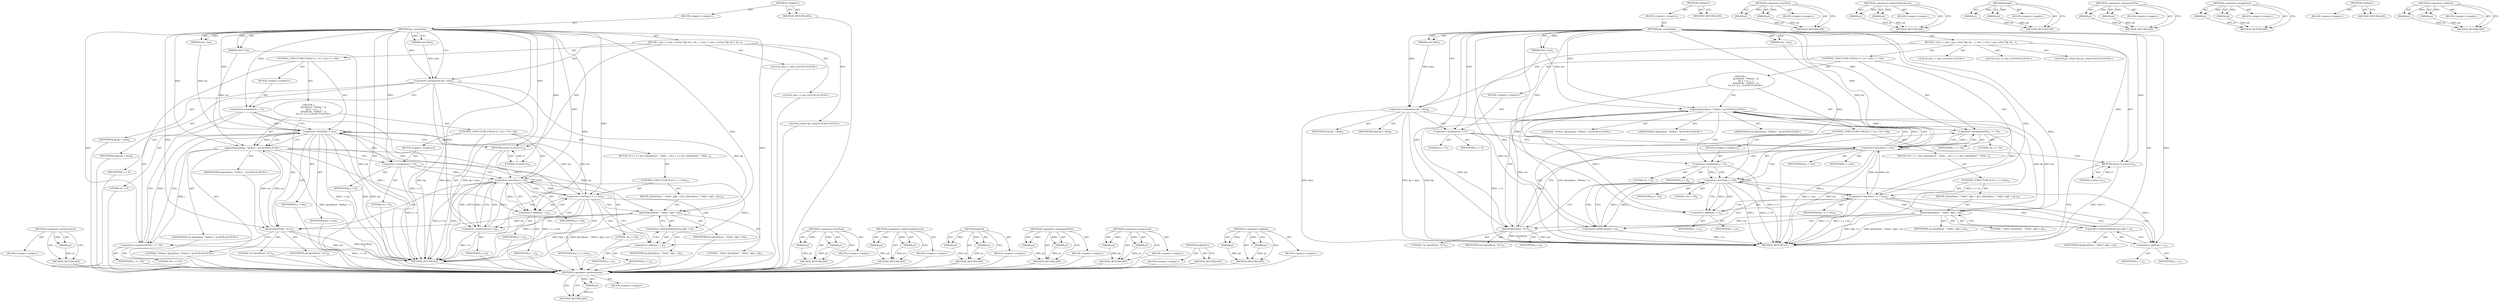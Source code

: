 digraph "&lt;operator&gt;.addition" {
vulnerable_117 [label=<(METHOD,&lt;operator&gt;.preIncrement)>];
vulnerable_118 [label=<(PARAM,p1)>];
vulnerable_119 [label=<(BLOCK,&lt;empty&gt;,&lt;empty&gt;)>];
vulnerable_120 [label=<(METHOD_RETURN,ANY)>];
vulnerable_6 [label=<(METHOD,&lt;global&gt;)<SUB>1</SUB>>];
vulnerable_7 [label=<(BLOCK,&lt;empty&gt;,&lt;empty&gt;)<SUB>1</SUB>>];
vulnerable_8 [label=<(METHOD,jas_memdump)<SUB>1</SUB>>];
vulnerable_9 [label=<(PARAM,FILE *out)<SUB>1</SUB>>];
vulnerable_10 [label=<(PARAM,void *data)<SUB>1</SUB>>];
vulnerable_11 [label=<(PARAM,size_t len)<SUB>1</SUB>>];
vulnerable_12 [label=<(BLOCK,{
 	size_t i;
 	size_t j;
	uchar *dp;
 	dp = da...,{
 	size_t i;
 	size_t j;
	uchar *dp;
 	dp = da...)<SUB>2</SUB>>];
vulnerable_13 [label="<(LOCAL,size_t i: size_t)<SUB>3</SUB>>"];
vulnerable_14 [label="<(LOCAL,size_t j: size_t)<SUB>4</SUB>>"];
vulnerable_15 [label="<(LOCAL,uchar* dp: uchar*)<SUB>5</SUB>>"];
vulnerable_16 [label=<(&lt;operator&gt;.assignment,dp = data)<SUB>6</SUB>>];
vulnerable_17 [label=<(IDENTIFIER,dp,dp = data)<SUB>6</SUB>>];
vulnerable_18 [label=<(IDENTIFIER,data,dp = data)<SUB>6</SUB>>];
vulnerable_19 [label=<(CONTROL_STRUCTURE,FOR,for (i = 0;i &lt; len;i += 16))<SUB>7</SUB>>];
vulnerable_20 [label=<(BLOCK,&lt;empty&gt;,&lt;empty&gt;)<SUB>7</SUB>>];
vulnerable_21 [label=<(&lt;operator&gt;.assignment,i = 0)<SUB>7</SUB>>];
vulnerable_22 [label=<(IDENTIFIER,i,i = 0)<SUB>7</SUB>>];
vulnerable_23 [label=<(LITERAL,0,i = 0)<SUB>7</SUB>>];
vulnerable_24 [label=<(&lt;operator&gt;.lessThan,i &lt; len)<SUB>7</SUB>>];
vulnerable_25 [label=<(IDENTIFIER,i,i &lt; len)<SUB>7</SUB>>];
vulnerable_26 [label=<(IDENTIFIER,len,i &lt; len)<SUB>7</SUB>>];
vulnerable_27 [label=<(&lt;operator&gt;.assignmentPlus,i += 16)<SUB>7</SUB>>];
vulnerable_28 [label=<(IDENTIFIER,i,i += 16)<SUB>7</SUB>>];
vulnerable_29 [label=<(LITERAL,16,i += 16)<SUB>7</SUB>>];
vulnerable_30 [label="<(BLOCK,{
 		fprintf(out, &quot;%04zx:&quot;, i);
		for (j = 0; j...,{
 		fprintf(out, &quot;%04zx:&quot;, i);
		for (j = 0; j...)<SUB>7</SUB>>"];
vulnerable_31 [label="<(fprintf,fprintf(out, &quot;%04zx:&quot;, i))<SUB>8</SUB>>"];
vulnerable_32 [label="<(IDENTIFIER,out,fprintf(out, &quot;%04zx:&quot;, i))<SUB>8</SUB>>"];
vulnerable_33 [label="<(LITERAL,&quot;%04zx:&quot;,fprintf(out, &quot;%04zx:&quot;, i))<SUB>8</SUB>>"];
vulnerable_34 [label="<(IDENTIFIER,i,fprintf(out, &quot;%04zx:&quot;, i))<SUB>8</SUB>>"];
vulnerable_35 [label=<(CONTROL_STRUCTURE,FOR,for (j = 0;j &lt; 16;++j))<SUB>9</SUB>>];
vulnerable_36 [label=<(BLOCK,&lt;empty&gt;,&lt;empty&gt;)<SUB>9</SUB>>];
vulnerable_37 [label=<(&lt;operator&gt;.assignment,j = 0)<SUB>9</SUB>>];
vulnerable_38 [label=<(IDENTIFIER,j,j = 0)<SUB>9</SUB>>];
vulnerable_39 [label=<(LITERAL,0,j = 0)<SUB>9</SUB>>];
vulnerable_40 [label=<(&lt;operator&gt;.lessThan,j &lt; 16)<SUB>9</SUB>>];
vulnerable_41 [label=<(IDENTIFIER,j,j &lt; 16)<SUB>9</SUB>>];
vulnerable_42 [label=<(LITERAL,16,j &lt; 16)<SUB>9</SUB>>];
vulnerable_43 [label=<(&lt;operator&gt;.preIncrement,++j)<SUB>9</SUB>>];
vulnerable_44 [label=<(IDENTIFIER,j,++j)<SUB>9</SUB>>];
vulnerable_45 [label=<(BLOCK,{
			if (i + j &lt; len) {
				fprintf(out, &quot; %02x...,{
			if (i + j &lt; len) {
				fprintf(out, &quot; %02x...)<SUB>9</SUB>>];
vulnerable_46 [label=<(CONTROL_STRUCTURE,IF,if (i + j &lt; len))<SUB>10</SUB>>];
vulnerable_47 [label=<(&lt;operator&gt;.lessThan,i + j &lt; len)<SUB>10</SUB>>];
vulnerable_48 [label=<(&lt;operator&gt;.addition,i + j)<SUB>10</SUB>>];
vulnerable_49 [label=<(IDENTIFIER,i,i + j)<SUB>10</SUB>>];
vulnerable_50 [label=<(IDENTIFIER,j,i + j)<SUB>10</SUB>>];
vulnerable_51 [label=<(IDENTIFIER,len,i + j &lt; len)<SUB>10</SUB>>];
vulnerable_52 [label=<(BLOCK,{
				fprintf(out, &quot; %02x&quot;, dp[i + j]);
			},{
				fprintf(out, &quot; %02x&quot;, dp[i + j]);
			})<SUB>10</SUB>>];
vulnerable_53 [label=<(fprintf,fprintf(out, &quot; %02x&quot;, dp[i + j]))<SUB>11</SUB>>];
vulnerable_54 [label=<(IDENTIFIER,out,fprintf(out, &quot; %02x&quot;, dp[i + j]))<SUB>11</SUB>>];
vulnerable_55 [label=<(LITERAL,&quot; %02x&quot;,fprintf(out, &quot; %02x&quot;, dp[i + j]))<SUB>11</SUB>>];
vulnerable_56 [label=<(&lt;operator&gt;.indirectIndexAccess,dp[i + j])<SUB>11</SUB>>];
vulnerable_57 [label=<(IDENTIFIER,dp,fprintf(out, &quot; %02x&quot;, dp[i + j]))<SUB>11</SUB>>];
vulnerable_58 [label=<(&lt;operator&gt;.addition,i + j)<SUB>11</SUB>>];
vulnerable_59 [label=<(IDENTIFIER,i,i + j)<SUB>11</SUB>>];
vulnerable_60 [label=<(IDENTIFIER,j,i + j)<SUB>11</SUB>>];
vulnerable_61 [label=<(fprintf,fprintf(out, &quot;\n&quot;))<SUB>14</SUB>>];
vulnerable_62 [label=<(IDENTIFIER,out,fprintf(out, &quot;\n&quot;))<SUB>14</SUB>>];
vulnerable_63 [label=<(LITERAL,&quot;\n&quot;,fprintf(out, &quot;\n&quot;))<SUB>14</SUB>>];
vulnerable_64 [label=<(RETURN,return 0;,return 0;)<SUB>16</SUB>>];
vulnerable_65 [label=<(LITERAL,0,return 0;)<SUB>16</SUB>>];
vulnerable_66 [label=<(METHOD_RETURN,int)<SUB>1</SUB>>];
vulnerable_68 [label=<(METHOD_RETURN,ANY)<SUB>1</SUB>>];
vulnerable_102 [label=<(METHOD,&lt;operator&gt;.lessThan)>];
vulnerable_103 [label=<(PARAM,p1)>];
vulnerable_104 [label=<(PARAM,p2)>];
vulnerable_105 [label=<(BLOCK,&lt;empty&gt;,&lt;empty&gt;)>];
vulnerable_106 [label=<(METHOD_RETURN,ANY)>];
vulnerable_126 [label=<(METHOD,&lt;operator&gt;.indirectIndexAccess)>];
vulnerable_127 [label=<(PARAM,p1)>];
vulnerable_128 [label=<(PARAM,p2)>];
vulnerable_129 [label=<(BLOCK,&lt;empty&gt;,&lt;empty&gt;)>];
vulnerable_130 [label=<(METHOD_RETURN,ANY)>];
vulnerable_112 [label=<(METHOD,fprintf)>];
vulnerable_113 [label=<(PARAM,p1)>];
vulnerable_114 [label=<(PARAM,p2)>];
vulnerable_115 [label=<(BLOCK,&lt;empty&gt;,&lt;empty&gt;)>];
vulnerable_116 [label=<(METHOD_RETURN,ANY)>];
vulnerable_107 [label=<(METHOD,&lt;operator&gt;.assignmentPlus)>];
vulnerable_108 [label=<(PARAM,p1)>];
vulnerable_109 [label=<(PARAM,p2)>];
vulnerable_110 [label=<(BLOCK,&lt;empty&gt;,&lt;empty&gt;)>];
vulnerable_111 [label=<(METHOD_RETURN,ANY)>];
vulnerable_97 [label=<(METHOD,&lt;operator&gt;.assignment)>];
vulnerable_98 [label=<(PARAM,p1)>];
vulnerable_99 [label=<(PARAM,p2)>];
vulnerable_100 [label=<(BLOCK,&lt;empty&gt;,&lt;empty&gt;)>];
vulnerable_101 [label=<(METHOD_RETURN,ANY)>];
vulnerable_91 [label=<(METHOD,&lt;global&gt;)<SUB>1</SUB>>];
vulnerable_92 [label=<(BLOCK,&lt;empty&gt;,&lt;empty&gt;)>];
vulnerable_93 [label=<(METHOD_RETURN,ANY)>];
vulnerable_121 [label=<(METHOD,&lt;operator&gt;.addition)>];
vulnerable_122 [label=<(PARAM,p1)>];
vulnerable_123 [label=<(PARAM,p2)>];
vulnerable_124 [label=<(BLOCK,&lt;empty&gt;,&lt;empty&gt;)>];
vulnerable_125 [label=<(METHOD_RETURN,ANY)>];
fixed_117 [label=<(METHOD,&lt;operator&gt;.preIncrement)>];
fixed_118 [label=<(PARAM,p1)>];
fixed_119 [label=<(BLOCK,&lt;empty&gt;,&lt;empty&gt;)>];
fixed_120 [label=<(METHOD_RETURN,ANY)>];
fixed_6 [label=<(METHOD,&lt;global&gt;)<SUB>1</SUB>>];
fixed_7 [label=<(BLOCK,&lt;empty&gt;,&lt;empty&gt;)<SUB>1</SUB>>];
fixed_8 [label=<(METHOD,jas_memdump)<SUB>1</SUB>>];
fixed_9 [label=<(PARAM,FILE *out)<SUB>1</SUB>>];
fixed_10 [label=<(PARAM,void *data)<SUB>1</SUB>>];
fixed_11 [label=<(PARAM,size_t len)<SUB>1</SUB>>];
fixed_12 [label=<(BLOCK,{
 	size_t i;
 	size_t j;
	jas_uchar *dp;
 	dp ...,{
 	size_t i;
 	size_t j;
	jas_uchar *dp;
 	dp ...)<SUB>2</SUB>>];
fixed_13 [label="<(LOCAL,size_t i: size_t)<SUB>3</SUB>>"];
fixed_14 [label="<(LOCAL,size_t j: size_t)<SUB>4</SUB>>"];
fixed_15 [label="<(LOCAL,jas_uchar* dp: jas_uchar*)<SUB>5</SUB>>"];
fixed_16 [label=<(&lt;operator&gt;.assignment,dp = data)<SUB>6</SUB>>];
fixed_17 [label=<(IDENTIFIER,dp,dp = data)<SUB>6</SUB>>];
fixed_18 [label=<(IDENTIFIER,data,dp = data)<SUB>6</SUB>>];
fixed_19 [label=<(CONTROL_STRUCTURE,FOR,for (i = 0;i &lt; len;i += 16))<SUB>7</SUB>>];
fixed_20 [label=<(BLOCK,&lt;empty&gt;,&lt;empty&gt;)<SUB>7</SUB>>];
fixed_21 [label=<(&lt;operator&gt;.assignment,i = 0)<SUB>7</SUB>>];
fixed_22 [label=<(IDENTIFIER,i,i = 0)<SUB>7</SUB>>];
fixed_23 [label=<(LITERAL,0,i = 0)<SUB>7</SUB>>];
fixed_24 [label=<(&lt;operator&gt;.lessThan,i &lt; len)<SUB>7</SUB>>];
fixed_25 [label=<(IDENTIFIER,i,i &lt; len)<SUB>7</SUB>>];
fixed_26 [label=<(IDENTIFIER,len,i &lt; len)<SUB>7</SUB>>];
fixed_27 [label=<(&lt;operator&gt;.assignmentPlus,i += 16)<SUB>7</SUB>>];
fixed_28 [label=<(IDENTIFIER,i,i += 16)<SUB>7</SUB>>];
fixed_29 [label=<(LITERAL,16,i += 16)<SUB>7</SUB>>];
fixed_30 [label="<(BLOCK,{
 		fprintf(out, &quot;%04zx:&quot;, i);
		for (j = 0; j...,{
 		fprintf(out, &quot;%04zx:&quot;, i);
		for (j = 0; j...)<SUB>7</SUB>>"];
fixed_31 [label="<(fprintf,fprintf(out, &quot;%04zx:&quot;, i))<SUB>8</SUB>>"];
fixed_32 [label="<(IDENTIFIER,out,fprintf(out, &quot;%04zx:&quot;, i))<SUB>8</SUB>>"];
fixed_33 [label="<(LITERAL,&quot;%04zx:&quot;,fprintf(out, &quot;%04zx:&quot;, i))<SUB>8</SUB>>"];
fixed_34 [label="<(IDENTIFIER,i,fprintf(out, &quot;%04zx:&quot;, i))<SUB>8</SUB>>"];
fixed_35 [label=<(CONTROL_STRUCTURE,FOR,for (j = 0;j &lt; 16;++j))<SUB>9</SUB>>];
fixed_36 [label=<(BLOCK,&lt;empty&gt;,&lt;empty&gt;)<SUB>9</SUB>>];
fixed_37 [label=<(&lt;operator&gt;.assignment,j = 0)<SUB>9</SUB>>];
fixed_38 [label=<(IDENTIFIER,j,j = 0)<SUB>9</SUB>>];
fixed_39 [label=<(LITERAL,0,j = 0)<SUB>9</SUB>>];
fixed_40 [label=<(&lt;operator&gt;.lessThan,j &lt; 16)<SUB>9</SUB>>];
fixed_41 [label=<(IDENTIFIER,j,j &lt; 16)<SUB>9</SUB>>];
fixed_42 [label=<(LITERAL,16,j &lt; 16)<SUB>9</SUB>>];
fixed_43 [label=<(&lt;operator&gt;.preIncrement,++j)<SUB>9</SUB>>];
fixed_44 [label=<(IDENTIFIER,j,++j)<SUB>9</SUB>>];
fixed_45 [label=<(BLOCK,{
			if (i + j &lt; len) {
				fprintf(out, &quot; %02x...,{
			if (i + j &lt; len) {
				fprintf(out, &quot; %02x...)<SUB>9</SUB>>];
fixed_46 [label=<(CONTROL_STRUCTURE,IF,if (i + j &lt; len))<SUB>10</SUB>>];
fixed_47 [label=<(&lt;operator&gt;.lessThan,i + j &lt; len)<SUB>10</SUB>>];
fixed_48 [label=<(&lt;operator&gt;.addition,i + j)<SUB>10</SUB>>];
fixed_49 [label=<(IDENTIFIER,i,i + j)<SUB>10</SUB>>];
fixed_50 [label=<(IDENTIFIER,j,i + j)<SUB>10</SUB>>];
fixed_51 [label=<(IDENTIFIER,len,i + j &lt; len)<SUB>10</SUB>>];
fixed_52 [label=<(BLOCK,{
				fprintf(out, &quot; %02x&quot;, dp[i + j]);
			},{
				fprintf(out, &quot; %02x&quot;, dp[i + j]);
			})<SUB>10</SUB>>];
fixed_53 [label=<(fprintf,fprintf(out, &quot; %02x&quot;, dp[i + j]))<SUB>11</SUB>>];
fixed_54 [label=<(IDENTIFIER,out,fprintf(out, &quot; %02x&quot;, dp[i + j]))<SUB>11</SUB>>];
fixed_55 [label=<(LITERAL,&quot; %02x&quot;,fprintf(out, &quot; %02x&quot;, dp[i + j]))<SUB>11</SUB>>];
fixed_56 [label=<(&lt;operator&gt;.indirectIndexAccess,dp[i + j])<SUB>11</SUB>>];
fixed_57 [label=<(IDENTIFIER,dp,fprintf(out, &quot; %02x&quot;, dp[i + j]))<SUB>11</SUB>>];
fixed_58 [label=<(&lt;operator&gt;.addition,i + j)<SUB>11</SUB>>];
fixed_59 [label=<(IDENTIFIER,i,i + j)<SUB>11</SUB>>];
fixed_60 [label=<(IDENTIFIER,j,i + j)<SUB>11</SUB>>];
fixed_61 [label=<(fprintf,fprintf(out, &quot;\n&quot;))<SUB>14</SUB>>];
fixed_62 [label=<(IDENTIFIER,out,fprintf(out, &quot;\n&quot;))<SUB>14</SUB>>];
fixed_63 [label=<(LITERAL,&quot;\n&quot;,fprintf(out, &quot;\n&quot;))<SUB>14</SUB>>];
fixed_64 [label=<(RETURN,return 0;,return 0;)<SUB>16</SUB>>];
fixed_65 [label=<(LITERAL,0,return 0;)<SUB>16</SUB>>];
fixed_66 [label=<(METHOD_RETURN,int)<SUB>1</SUB>>];
fixed_68 [label=<(METHOD_RETURN,ANY)<SUB>1</SUB>>];
fixed_102 [label=<(METHOD,&lt;operator&gt;.lessThan)>];
fixed_103 [label=<(PARAM,p1)>];
fixed_104 [label=<(PARAM,p2)>];
fixed_105 [label=<(BLOCK,&lt;empty&gt;,&lt;empty&gt;)>];
fixed_106 [label=<(METHOD_RETURN,ANY)>];
fixed_126 [label=<(METHOD,&lt;operator&gt;.indirectIndexAccess)>];
fixed_127 [label=<(PARAM,p1)>];
fixed_128 [label=<(PARAM,p2)>];
fixed_129 [label=<(BLOCK,&lt;empty&gt;,&lt;empty&gt;)>];
fixed_130 [label=<(METHOD_RETURN,ANY)>];
fixed_112 [label=<(METHOD,fprintf)>];
fixed_113 [label=<(PARAM,p1)>];
fixed_114 [label=<(PARAM,p2)>];
fixed_115 [label=<(BLOCK,&lt;empty&gt;,&lt;empty&gt;)>];
fixed_116 [label=<(METHOD_RETURN,ANY)>];
fixed_107 [label=<(METHOD,&lt;operator&gt;.assignmentPlus)>];
fixed_108 [label=<(PARAM,p1)>];
fixed_109 [label=<(PARAM,p2)>];
fixed_110 [label=<(BLOCK,&lt;empty&gt;,&lt;empty&gt;)>];
fixed_111 [label=<(METHOD_RETURN,ANY)>];
fixed_97 [label=<(METHOD,&lt;operator&gt;.assignment)>];
fixed_98 [label=<(PARAM,p1)>];
fixed_99 [label=<(PARAM,p2)>];
fixed_100 [label=<(BLOCK,&lt;empty&gt;,&lt;empty&gt;)>];
fixed_101 [label=<(METHOD_RETURN,ANY)>];
fixed_91 [label=<(METHOD,&lt;global&gt;)<SUB>1</SUB>>];
fixed_92 [label=<(BLOCK,&lt;empty&gt;,&lt;empty&gt;)>];
fixed_93 [label=<(METHOD_RETURN,ANY)>];
fixed_121 [label=<(METHOD,&lt;operator&gt;.addition)>];
fixed_122 [label=<(PARAM,p1)>];
fixed_123 [label=<(PARAM,p2)>];
fixed_124 [label=<(BLOCK,&lt;empty&gt;,&lt;empty&gt;)>];
fixed_125 [label=<(METHOD_RETURN,ANY)>];
vulnerable_117 -> vulnerable_118  [key=0, label="AST: "];
vulnerable_117 -> vulnerable_118  [key=1, label="DDG: "];
vulnerable_117 -> vulnerable_119  [key=0, label="AST: "];
vulnerable_117 -> vulnerable_120  [key=0, label="AST: "];
vulnerable_117 -> vulnerable_120  [key=1, label="CFG: "];
vulnerable_118 -> vulnerable_120  [key=0, label="DDG: p1"];
vulnerable_119 -> fixed_117  [key=0];
vulnerable_120 -> fixed_117  [key=0];
vulnerable_6 -> vulnerable_7  [key=0, label="AST: "];
vulnerable_6 -> vulnerable_68  [key=0, label="AST: "];
vulnerable_6 -> vulnerable_68  [key=1, label="CFG: "];
vulnerable_7 -> vulnerable_8  [key=0, label="AST: "];
vulnerable_8 -> vulnerable_9  [key=0, label="AST: "];
vulnerable_8 -> vulnerable_9  [key=1, label="DDG: "];
vulnerable_8 -> vulnerable_10  [key=0, label="AST: "];
vulnerable_8 -> vulnerable_10  [key=1, label="DDG: "];
vulnerable_8 -> vulnerable_11  [key=0, label="AST: "];
vulnerable_8 -> vulnerable_11  [key=1, label="DDG: "];
vulnerable_8 -> vulnerable_12  [key=0, label="AST: "];
vulnerable_8 -> vulnerable_66  [key=0, label="AST: "];
vulnerable_8 -> vulnerable_16  [key=0, label="CFG: "];
vulnerable_8 -> vulnerable_16  [key=1, label="DDG: "];
vulnerable_8 -> vulnerable_64  [key=0, label="DDG: "];
vulnerable_8 -> vulnerable_27  [key=0, label="DDG: "];
vulnerable_8 -> vulnerable_65  [key=0, label="DDG: "];
vulnerable_8 -> vulnerable_21  [key=0, label="DDG: "];
vulnerable_8 -> vulnerable_24  [key=0, label="DDG: "];
vulnerable_8 -> vulnerable_31  [key=0, label="DDG: "];
vulnerable_8 -> vulnerable_61  [key=0, label="DDG: "];
vulnerable_8 -> vulnerable_37  [key=0, label="DDG: "];
vulnerable_8 -> vulnerable_40  [key=0, label="DDG: "];
vulnerable_8 -> vulnerable_43  [key=0, label="DDG: "];
vulnerable_8 -> vulnerable_47  [key=0, label="DDG: "];
vulnerable_8 -> vulnerable_48  [key=0, label="DDG: "];
vulnerable_8 -> vulnerable_53  [key=0, label="DDG: "];
vulnerable_8 -> vulnerable_58  [key=0, label="DDG: "];
vulnerable_9 -> vulnerable_66  [key=0, label="DDG: out"];
vulnerable_9 -> vulnerable_31  [key=0, label="DDG: out"];
vulnerable_10 -> vulnerable_16  [key=0, label="DDG: data"];
vulnerable_11 -> vulnerable_24  [key=0, label="DDG: len"];
vulnerable_12 -> vulnerable_13  [key=0, label="AST: "];
vulnerable_12 -> vulnerable_14  [key=0, label="AST: "];
vulnerable_12 -> vulnerable_15  [key=0, label="AST: "];
vulnerable_12 -> vulnerable_16  [key=0, label="AST: "];
vulnerable_12 -> vulnerable_19  [key=0, label="AST: "];
vulnerable_12 -> vulnerable_64  [key=0, label="AST: "];
vulnerable_13 -> fixed_117  [key=0];
vulnerable_14 -> fixed_117  [key=0];
vulnerable_15 -> fixed_117  [key=0];
vulnerable_16 -> vulnerable_17  [key=0, label="AST: "];
vulnerable_16 -> vulnerable_18  [key=0, label="AST: "];
vulnerable_16 -> vulnerable_21  [key=0, label="CFG: "];
vulnerable_16 -> vulnerable_66  [key=0, label="DDG: dp"];
vulnerable_16 -> vulnerable_66  [key=1, label="DDG: data"];
vulnerable_16 -> vulnerable_66  [key=2, label="DDG: dp = data"];
vulnerable_16 -> vulnerable_53  [key=0, label="DDG: dp"];
vulnerable_17 -> fixed_117  [key=0];
vulnerable_18 -> fixed_117  [key=0];
vulnerable_19 -> vulnerable_20  [key=0, label="AST: "];
vulnerable_19 -> vulnerable_24  [key=0, label="AST: "];
vulnerable_19 -> vulnerable_27  [key=0, label="AST: "];
vulnerable_19 -> vulnerable_30  [key=0, label="AST: "];
vulnerable_20 -> vulnerable_21  [key=0, label="AST: "];
vulnerable_21 -> vulnerable_22  [key=0, label="AST: "];
vulnerable_21 -> vulnerable_23  [key=0, label="AST: "];
vulnerable_21 -> vulnerable_24  [key=0, label="CFG: "];
vulnerable_21 -> vulnerable_24  [key=1, label="DDG: i"];
vulnerable_21 -> vulnerable_66  [key=0, label="DDG: i = 0"];
vulnerable_22 -> fixed_117  [key=0];
vulnerable_23 -> fixed_117  [key=0];
vulnerable_24 -> vulnerable_25  [key=0, label="AST: "];
vulnerable_24 -> vulnerable_26  [key=0, label="AST: "];
vulnerable_24 -> vulnerable_31  [key=0, label="CFG: "];
vulnerable_24 -> vulnerable_31  [key=1, label="DDG: i"];
vulnerable_24 -> vulnerable_31  [key=2, label="CDG: "];
vulnerable_24 -> vulnerable_64  [key=0, label="CFG: "];
vulnerable_24 -> vulnerable_66  [key=0, label="DDG: i"];
vulnerable_24 -> vulnerable_66  [key=1, label="DDG: len"];
vulnerable_24 -> vulnerable_66  [key=2, label="DDG: i &lt; len"];
vulnerable_24 -> vulnerable_47  [key=0, label="DDG: len"];
vulnerable_24 -> vulnerable_24  [key=0, label="CDG: "];
vulnerable_24 -> vulnerable_61  [key=0, label="CDG: "];
vulnerable_24 -> vulnerable_37  [key=0, label="CDG: "];
vulnerable_24 -> vulnerable_27  [key=0, label="CDG: "];
vulnerable_24 -> vulnerable_40  [key=0, label="CDG: "];
vulnerable_25 -> fixed_117  [key=0];
vulnerable_26 -> fixed_117  [key=0];
vulnerable_27 -> vulnerable_28  [key=0, label="AST: "];
vulnerable_27 -> vulnerable_29  [key=0, label="AST: "];
vulnerable_27 -> vulnerable_24  [key=0, label="CFG: "];
vulnerable_27 -> vulnerable_24  [key=1, label="DDG: i"];
vulnerable_27 -> vulnerable_66  [key=0, label="DDG: i += 16"];
vulnerable_28 -> fixed_117  [key=0];
vulnerable_29 -> fixed_117  [key=0];
vulnerable_30 -> vulnerable_31  [key=0, label="AST: "];
vulnerable_30 -> vulnerable_35  [key=0, label="AST: "];
vulnerable_30 -> vulnerable_61  [key=0, label="AST: "];
vulnerable_31 -> vulnerable_32  [key=0, label="AST: "];
vulnerable_31 -> vulnerable_33  [key=0, label="AST: "];
vulnerable_31 -> vulnerable_34  [key=0, label="AST: "];
vulnerable_31 -> vulnerable_37  [key=0, label="CFG: "];
vulnerable_31 -> vulnerable_66  [key=0, label="DDG: fprintf(out, &quot;%04zx:&quot;, i)"];
vulnerable_31 -> vulnerable_27  [key=0, label="DDG: i"];
vulnerable_31 -> vulnerable_61  [key=0, label="DDG: out"];
vulnerable_31 -> vulnerable_47  [key=0, label="DDG: i"];
vulnerable_31 -> vulnerable_48  [key=0, label="DDG: i"];
vulnerable_31 -> vulnerable_53  [key=0, label="DDG: out"];
vulnerable_32 -> fixed_117  [key=0];
vulnerable_33 -> fixed_117  [key=0];
vulnerable_34 -> fixed_117  [key=0];
vulnerable_35 -> vulnerable_36  [key=0, label="AST: "];
vulnerable_35 -> vulnerable_40  [key=0, label="AST: "];
vulnerable_35 -> vulnerable_43  [key=0, label="AST: "];
vulnerable_35 -> vulnerable_45  [key=0, label="AST: "];
vulnerable_36 -> vulnerable_37  [key=0, label="AST: "];
vulnerable_37 -> vulnerable_38  [key=0, label="AST: "];
vulnerable_37 -> vulnerable_39  [key=0, label="AST: "];
vulnerable_37 -> vulnerable_40  [key=0, label="CFG: "];
vulnerable_37 -> vulnerable_40  [key=1, label="DDG: j"];
vulnerable_37 -> vulnerable_66  [key=0, label="DDG: j = 0"];
vulnerable_38 -> fixed_117  [key=0];
vulnerable_39 -> fixed_117  [key=0];
vulnerable_40 -> vulnerable_41  [key=0, label="AST: "];
vulnerable_40 -> vulnerable_42  [key=0, label="AST: "];
vulnerable_40 -> vulnerable_48  [key=0, label="CFG: "];
vulnerable_40 -> vulnerable_48  [key=1, label="DDG: j"];
vulnerable_40 -> vulnerable_48  [key=2, label="CDG: "];
vulnerable_40 -> vulnerable_61  [key=0, label="CFG: "];
vulnerable_40 -> vulnerable_66  [key=0, label="DDG: j"];
vulnerable_40 -> vulnerable_66  [key=1, label="DDG: j &lt; 16"];
vulnerable_40 -> vulnerable_43  [key=0, label="DDG: j"];
vulnerable_40 -> vulnerable_43  [key=1, label="CDG: "];
vulnerable_40 -> vulnerable_47  [key=0, label="DDG: j"];
vulnerable_40 -> vulnerable_47  [key=1, label="CDG: "];
vulnerable_40 -> vulnerable_58  [key=0, label="DDG: j"];
vulnerable_40 -> vulnerable_40  [key=0, label="CDG: "];
vulnerable_41 -> fixed_117  [key=0];
vulnerable_42 -> fixed_117  [key=0];
vulnerable_43 -> vulnerable_44  [key=0, label="AST: "];
vulnerable_43 -> vulnerable_40  [key=0, label="CFG: "];
vulnerable_43 -> vulnerable_40  [key=1, label="DDG: j"];
vulnerable_43 -> vulnerable_66  [key=0, label="DDG: ++j"];
vulnerable_44 -> fixed_117  [key=0];
vulnerable_45 -> vulnerable_46  [key=0, label="AST: "];
vulnerable_46 -> vulnerable_47  [key=0, label="AST: "];
vulnerable_46 -> vulnerable_52  [key=0, label="AST: "];
vulnerable_47 -> vulnerable_48  [key=0, label="AST: "];
vulnerable_47 -> vulnerable_51  [key=0, label="AST: "];
vulnerable_47 -> vulnerable_58  [key=0, label="CFG: "];
vulnerable_47 -> vulnerable_58  [key=1, label="CDG: "];
vulnerable_47 -> vulnerable_43  [key=0, label="CFG: "];
vulnerable_47 -> vulnerable_66  [key=0, label="DDG: i + j"];
vulnerable_47 -> vulnerable_66  [key=1, label="DDG: i + j &lt; len"];
vulnerable_47 -> vulnerable_24  [key=0, label="DDG: len"];
vulnerable_47 -> vulnerable_53  [key=0, label="CDG: "];
vulnerable_47 -> vulnerable_56  [key=0, label="CDG: "];
vulnerable_48 -> vulnerable_49  [key=0, label="AST: "];
vulnerable_48 -> vulnerable_50  [key=0, label="AST: "];
vulnerable_48 -> vulnerable_47  [key=0, label="CFG: "];
vulnerable_49 -> fixed_117  [key=0];
vulnerable_50 -> fixed_117  [key=0];
vulnerable_51 -> fixed_117  [key=0];
vulnerable_52 -> vulnerable_53  [key=0, label="AST: "];
vulnerable_53 -> vulnerable_54  [key=0, label="AST: "];
vulnerable_53 -> vulnerable_55  [key=0, label="AST: "];
vulnerable_53 -> vulnerable_56  [key=0, label="AST: "];
vulnerable_53 -> vulnerable_43  [key=0, label="CFG: "];
vulnerable_53 -> vulnerable_66  [key=0, label="DDG: dp[i + j]"];
vulnerable_53 -> vulnerable_66  [key=1, label="DDG: fprintf(out, &quot; %02x&quot;, dp[i + j])"];
vulnerable_53 -> vulnerable_61  [key=0, label="DDG: out"];
vulnerable_54 -> fixed_117  [key=0];
vulnerable_55 -> fixed_117  [key=0];
vulnerable_56 -> vulnerable_57  [key=0, label="AST: "];
vulnerable_56 -> vulnerable_58  [key=0, label="AST: "];
vulnerable_56 -> vulnerable_53  [key=0, label="CFG: "];
vulnerable_57 -> fixed_117  [key=0];
vulnerable_58 -> vulnerable_59  [key=0, label="AST: "];
vulnerable_58 -> vulnerable_60  [key=0, label="AST: "];
vulnerable_58 -> vulnerable_56  [key=0, label="CFG: "];
vulnerable_59 -> fixed_117  [key=0];
vulnerable_60 -> fixed_117  [key=0];
vulnerable_61 -> vulnerable_62  [key=0, label="AST: "];
vulnerable_61 -> vulnerable_63  [key=0, label="AST: "];
vulnerable_61 -> vulnerable_27  [key=0, label="CFG: "];
vulnerable_61 -> vulnerable_66  [key=0, label="DDG: out"];
vulnerable_61 -> vulnerable_66  [key=1, label="DDG: fprintf(out, &quot;\n&quot;)"];
vulnerable_61 -> vulnerable_31  [key=0, label="DDG: out"];
vulnerable_62 -> fixed_117  [key=0];
vulnerable_63 -> fixed_117  [key=0];
vulnerable_64 -> vulnerable_65  [key=0, label="AST: "];
vulnerable_64 -> vulnerable_66  [key=0, label="CFG: "];
vulnerable_64 -> vulnerable_66  [key=1, label="DDG: &lt;RET&gt;"];
vulnerable_65 -> vulnerable_64  [key=0, label="DDG: 0"];
vulnerable_66 -> fixed_117  [key=0];
vulnerable_68 -> fixed_117  [key=0];
vulnerable_102 -> vulnerable_103  [key=0, label="AST: "];
vulnerable_102 -> vulnerable_103  [key=1, label="DDG: "];
vulnerable_102 -> vulnerable_105  [key=0, label="AST: "];
vulnerable_102 -> vulnerable_104  [key=0, label="AST: "];
vulnerable_102 -> vulnerable_104  [key=1, label="DDG: "];
vulnerable_102 -> vulnerable_106  [key=0, label="AST: "];
vulnerable_102 -> vulnerable_106  [key=1, label="CFG: "];
vulnerable_103 -> vulnerable_106  [key=0, label="DDG: p1"];
vulnerable_104 -> vulnerable_106  [key=0, label="DDG: p2"];
vulnerable_105 -> fixed_117  [key=0];
vulnerable_106 -> fixed_117  [key=0];
vulnerable_126 -> vulnerable_127  [key=0, label="AST: "];
vulnerable_126 -> vulnerable_127  [key=1, label="DDG: "];
vulnerable_126 -> vulnerable_129  [key=0, label="AST: "];
vulnerable_126 -> vulnerable_128  [key=0, label="AST: "];
vulnerable_126 -> vulnerable_128  [key=1, label="DDG: "];
vulnerable_126 -> vulnerable_130  [key=0, label="AST: "];
vulnerable_126 -> vulnerable_130  [key=1, label="CFG: "];
vulnerable_127 -> vulnerable_130  [key=0, label="DDG: p1"];
vulnerable_128 -> vulnerable_130  [key=0, label="DDG: p2"];
vulnerable_129 -> fixed_117  [key=0];
vulnerable_130 -> fixed_117  [key=0];
vulnerable_112 -> vulnerable_113  [key=0, label="AST: "];
vulnerable_112 -> vulnerable_113  [key=1, label="DDG: "];
vulnerable_112 -> vulnerable_115  [key=0, label="AST: "];
vulnerable_112 -> vulnerable_114  [key=0, label="AST: "];
vulnerable_112 -> vulnerable_114  [key=1, label="DDG: "];
vulnerable_112 -> vulnerable_116  [key=0, label="AST: "];
vulnerable_112 -> vulnerable_116  [key=1, label="CFG: "];
vulnerable_113 -> vulnerable_116  [key=0, label="DDG: p1"];
vulnerable_114 -> vulnerable_116  [key=0, label="DDG: p2"];
vulnerable_115 -> fixed_117  [key=0];
vulnerable_116 -> fixed_117  [key=0];
vulnerable_107 -> vulnerable_108  [key=0, label="AST: "];
vulnerable_107 -> vulnerable_108  [key=1, label="DDG: "];
vulnerable_107 -> vulnerable_110  [key=0, label="AST: "];
vulnerable_107 -> vulnerable_109  [key=0, label="AST: "];
vulnerable_107 -> vulnerable_109  [key=1, label="DDG: "];
vulnerable_107 -> vulnerable_111  [key=0, label="AST: "];
vulnerable_107 -> vulnerable_111  [key=1, label="CFG: "];
vulnerable_108 -> vulnerable_111  [key=0, label="DDG: p1"];
vulnerable_109 -> vulnerable_111  [key=0, label="DDG: p2"];
vulnerable_110 -> fixed_117  [key=0];
vulnerable_111 -> fixed_117  [key=0];
vulnerable_97 -> vulnerable_98  [key=0, label="AST: "];
vulnerable_97 -> vulnerable_98  [key=1, label="DDG: "];
vulnerable_97 -> vulnerable_100  [key=0, label="AST: "];
vulnerable_97 -> vulnerable_99  [key=0, label="AST: "];
vulnerable_97 -> vulnerable_99  [key=1, label="DDG: "];
vulnerable_97 -> vulnerable_101  [key=0, label="AST: "];
vulnerable_97 -> vulnerable_101  [key=1, label="CFG: "];
vulnerable_98 -> vulnerable_101  [key=0, label="DDG: p1"];
vulnerable_99 -> vulnerable_101  [key=0, label="DDG: p2"];
vulnerable_100 -> fixed_117  [key=0];
vulnerable_101 -> fixed_117  [key=0];
vulnerable_91 -> vulnerable_92  [key=0, label="AST: "];
vulnerable_91 -> vulnerable_93  [key=0, label="AST: "];
vulnerable_91 -> vulnerable_93  [key=1, label="CFG: "];
vulnerable_92 -> fixed_117  [key=0];
vulnerable_93 -> fixed_117  [key=0];
vulnerable_121 -> vulnerable_122  [key=0, label="AST: "];
vulnerable_121 -> vulnerable_122  [key=1, label="DDG: "];
vulnerable_121 -> vulnerable_124  [key=0, label="AST: "];
vulnerable_121 -> vulnerable_123  [key=0, label="AST: "];
vulnerable_121 -> vulnerable_123  [key=1, label="DDG: "];
vulnerable_121 -> vulnerable_125  [key=0, label="AST: "];
vulnerable_121 -> vulnerable_125  [key=1, label="CFG: "];
vulnerable_122 -> vulnerable_125  [key=0, label="DDG: p1"];
vulnerable_123 -> vulnerable_125  [key=0, label="DDG: p2"];
vulnerable_124 -> fixed_117  [key=0];
vulnerable_125 -> fixed_117  [key=0];
fixed_117 -> fixed_118  [key=0, label="AST: "];
fixed_117 -> fixed_118  [key=1, label="DDG: "];
fixed_117 -> fixed_119  [key=0, label="AST: "];
fixed_117 -> fixed_120  [key=0, label="AST: "];
fixed_117 -> fixed_120  [key=1, label="CFG: "];
fixed_118 -> fixed_120  [key=0, label="DDG: p1"];
fixed_6 -> fixed_7  [key=0, label="AST: "];
fixed_6 -> fixed_68  [key=0, label="AST: "];
fixed_6 -> fixed_68  [key=1, label="CFG: "];
fixed_7 -> fixed_8  [key=0, label="AST: "];
fixed_8 -> fixed_9  [key=0, label="AST: "];
fixed_8 -> fixed_9  [key=1, label="DDG: "];
fixed_8 -> fixed_10  [key=0, label="AST: "];
fixed_8 -> fixed_10  [key=1, label="DDG: "];
fixed_8 -> fixed_11  [key=0, label="AST: "];
fixed_8 -> fixed_11  [key=1, label="DDG: "];
fixed_8 -> fixed_12  [key=0, label="AST: "];
fixed_8 -> fixed_66  [key=0, label="AST: "];
fixed_8 -> fixed_16  [key=0, label="CFG: "];
fixed_8 -> fixed_16  [key=1, label="DDG: "];
fixed_8 -> fixed_64  [key=0, label="DDG: "];
fixed_8 -> fixed_27  [key=0, label="DDG: "];
fixed_8 -> fixed_65  [key=0, label="DDG: "];
fixed_8 -> fixed_21  [key=0, label="DDG: "];
fixed_8 -> fixed_24  [key=0, label="DDG: "];
fixed_8 -> fixed_31  [key=0, label="DDG: "];
fixed_8 -> fixed_61  [key=0, label="DDG: "];
fixed_8 -> fixed_37  [key=0, label="DDG: "];
fixed_8 -> fixed_40  [key=0, label="DDG: "];
fixed_8 -> fixed_43  [key=0, label="DDG: "];
fixed_8 -> fixed_47  [key=0, label="DDG: "];
fixed_8 -> fixed_48  [key=0, label="DDG: "];
fixed_8 -> fixed_53  [key=0, label="DDG: "];
fixed_8 -> fixed_58  [key=0, label="DDG: "];
fixed_9 -> fixed_66  [key=0, label="DDG: out"];
fixed_9 -> fixed_31  [key=0, label="DDG: out"];
fixed_10 -> fixed_16  [key=0, label="DDG: data"];
fixed_11 -> fixed_24  [key=0, label="DDG: len"];
fixed_12 -> fixed_13  [key=0, label="AST: "];
fixed_12 -> fixed_14  [key=0, label="AST: "];
fixed_12 -> fixed_15  [key=0, label="AST: "];
fixed_12 -> fixed_16  [key=0, label="AST: "];
fixed_12 -> fixed_19  [key=0, label="AST: "];
fixed_12 -> fixed_64  [key=0, label="AST: "];
fixed_16 -> fixed_17  [key=0, label="AST: "];
fixed_16 -> fixed_18  [key=0, label="AST: "];
fixed_16 -> fixed_21  [key=0, label="CFG: "];
fixed_16 -> fixed_66  [key=0, label="DDG: dp"];
fixed_16 -> fixed_66  [key=1, label="DDG: data"];
fixed_16 -> fixed_66  [key=2, label="DDG: dp = data"];
fixed_16 -> fixed_53  [key=0, label="DDG: dp"];
fixed_19 -> fixed_20  [key=0, label="AST: "];
fixed_19 -> fixed_24  [key=0, label="AST: "];
fixed_19 -> fixed_27  [key=0, label="AST: "];
fixed_19 -> fixed_30  [key=0, label="AST: "];
fixed_20 -> fixed_21  [key=0, label="AST: "];
fixed_21 -> fixed_22  [key=0, label="AST: "];
fixed_21 -> fixed_23  [key=0, label="AST: "];
fixed_21 -> fixed_24  [key=0, label="CFG: "];
fixed_21 -> fixed_24  [key=1, label="DDG: i"];
fixed_21 -> fixed_66  [key=0, label="DDG: i = 0"];
fixed_24 -> fixed_25  [key=0, label="AST: "];
fixed_24 -> fixed_26  [key=0, label="AST: "];
fixed_24 -> fixed_31  [key=0, label="CFG: "];
fixed_24 -> fixed_31  [key=1, label="DDG: i"];
fixed_24 -> fixed_31  [key=2, label="CDG: "];
fixed_24 -> fixed_64  [key=0, label="CFG: "];
fixed_24 -> fixed_66  [key=0, label="DDG: i"];
fixed_24 -> fixed_66  [key=1, label="DDG: len"];
fixed_24 -> fixed_66  [key=2, label="DDG: i &lt; len"];
fixed_24 -> fixed_47  [key=0, label="DDG: len"];
fixed_24 -> fixed_24  [key=0, label="CDG: "];
fixed_24 -> fixed_61  [key=0, label="CDG: "];
fixed_24 -> fixed_37  [key=0, label="CDG: "];
fixed_24 -> fixed_27  [key=0, label="CDG: "];
fixed_24 -> fixed_40  [key=0, label="CDG: "];
fixed_27 -> fixed_28  [key=0, label="AST: "];
fixed_27 -> fixed_29  [key=0, label="AST: "];
fixed_27 -> fixed_24  [key=0, label="CFG: "];
fixed_27 -> fixed_24  [key=1, label="DDG: i"];
fixed_27 -> fixed_66  [key=0, label="DDG: i += 16"];
fixed_30 -> fixed_31  [key=0, label="AST: "];
fixed_30 -> fixed_35  [key=0, label="AST: "];
fixed_30 -> fixed_61  [key=0, label="AST: "];
fixed_31 -> fixed_32  [key=0, label="AST: "];
fixed_31 -> fixed_33  [key=0, label="AST: "];
fixed_31 -> fixed_34  [key=0, label="AST: "];
fixed_31 -> fixed_37  [key=0, label="CFG: "];
fixed_31 -> fixed_66  [key=0, label="DDG: fprintf(out, &quot;%04zx:&quot;, i)"];
fixed_31 -> fixed_27  [key=0, label="DDG: i"];
fixed_31 -> fixed_61  [key=0, label="DDG: out"];
fixed_31 -> fixed_47  [key=0, label="DDG: i"];
fixed_31 -> fixed_48  [key=0, label="DDG: i"];
fixed_31 -> fixed_53  [key=0, label="DDG: out"];
fixed_35 -> fixed_36  [key=0, label="AST: "];
fixed_35 -> fixed_40  [key=0, label="AST: "];
fixed_35 -> fixed_43  [key=0, label="AST: "];
fixed_35 -> fixed_45  [key=0, label="AST: "];
fixed_36 -> fixed_37  [key=0, label="AST: "];
fixed_37 -> fixed_38  [key=0, label="AST: "];
fixed_37 -> fixed_39  [key=0, label="AST: "];
fixed_37 -> fixed_40  [key=0, label="CFG: "];
fixed_37 -> fixed_40  [key=1, label="DDG: j"];
fixed_37 -> fixed_66  [key=0, label="DDG: j = 0"];
fixed_40 -> fixed_41  [key=0, label="AST: "];
fixed_40 -> fixed_42  [key=0, label="AST: "];
fixed_40 -> fixed_48  [key=0, label="CFG: "];
fixed_40 -> fixed_48  [key=1, label="DDG: j"];
fixed_40 -> fixed_48  [key=2, label="CDG: "];
fixed_40 -> fixed_61  [key=0, label="CFG: "];
fixed_40 -> fixed_66  [key=0, label="DDG: j"];
fixed_40 -> fixed_66  [key=1, label="DDG: j &lt; 16"];
fixed_40 -> fixed_43  [key=0, label="DDG: j"];
fixed_40 -> fixed_43  [key=1, label="CDG: "];
fixed_40 -> fixed_47  [key=0, label="DDG: j"];
fixed_40 -> fixed_47  [key=1, label="CDG: "];
fixed_40 -> fixed_58  [key=0, label="DDG: j"];
fixed_40 -> fixed_40  [key=0, label="CDG: "];
fixed_43 -> fixed_44  [key=0, label="AST: "];
fixed_43 -> fixed_40  [key=0, label="CFG: "];
fixed_43 -> fixed_40  [key=1, label="DDG: j"];
fixed_43 -> fixed_66  [key=0, label="DDG: ++j"];
fixed_45 -> fixed_46  [key=0, label="AST: "];
fixed_46 -> fixed_47  [key=0, label="AST: "];
fixed_46 -> fixed_52  [key=0, label="AST: "];
fixed_47 -> fixed_48  [key=0, label="AST: "];
fixed_47 -> fixed_51  [key=0, label="AST: "];
fixed_47 -> fixed_58  [key=0, label="CFG: "];
fixed_47 -> fixed_58  [key=1, label="CDG: "];
fixed_47 -> fixed_43  [key=0, label="CFG: "];
fixed_47 -> fixed_66  [key=0, label="DDG: i + j"];
fixed_47 -> fixed_66  [key=1, label="DDG: i + j &lt; len"];
fixed_47 -> fixed_24  [key=0, label="DDG: len"];
fixed_47 -> fixed_53  [key=0, label="CDG: "];
fixed_47 -> fixed_56  [key=0, label="CDG: "];
fixed_48 -> fixed_49  [key=0, label="AST: "];
fixed_48 -> fixed_50  [key=0, label="AST: "];
fixed_48 -> fixed_47  [key=0, label="CFG: "];
fixed_52 -> fixed_53  [key=0, label="AST: "];
fixed_53 -> fixed_54  [key=0, label="AST: "];
fixed_53 -> fixed_55  [key=0, label="AST: "];
fixed_53 -> fixed_56  [key=0, label="AST: "];
fixed_53 -> fixed_43  [key=0, label="CFG: "];
fixed_53 -> fixed_66  [key=0, label="DDG: dp[i + j]"];
fixed_53 -> fixed_66  [key=1, label="DDG: fprintf(out, &quot; %02x&quot;, dp[i + j])"];
fixed_53 -> fixed_61  [key=0, label="DDG: out"];
fixed_56 -> fixed_57  [key=0, label="AST: "];
fixed_56 -> fixed_58  [key=0, label="AST: "];
fixed_56 -> fixed_53  [key=0, label="CFG: "];
fixed_58 -> fixed_59  [key=0, label="AST: "];
fixed_58 -> fixed_60  [key=0, label="AST: "];
fixed_58 -> fixed_56  [key=0, label="CFG: "];
fixed_61 -> fixed_62  [key=0, label="AST: "];
fixed_61 -> fixed_63  [key=0, label="AST: "];
fixed_61 -> fixed_27  [key=0, label="CFG: "];
fixed_61 -> fixed_66  [key=0, label="DDG: out"];
fixed_61 -> fixed_66  [key=1, label="DDG: fprintf(out, &quot;\n&quot;)"];
fixed_61 -> fixed_31  [key=0, label="DDG: out"];
fixed_64 -> fixed_65  [key=0, label="AST: "];
fixed_64 -> fixed_66  [key=0, label="CFG: "];
fixed_64 -> fixed_66  [key=1, label="DDG: &lt;RET&gt;"];
fixed_65 -> fixed_64  [key=0, label="DDG: 0"];
fixed_102 -> fixed_103  [key=0, label="AST: "];
fixed_102 -> fixed_103  [key=1, label="DDG: "];
fixed_102 -> fixed_105  [key=0, label="AST: "];
fixed_102 -> fixed_104  [key=0, label="AST: "];
fixed_102 -> fixed_104  [key=1, label="DDG: "];
fixed_102 -> fixed_106  [key=0, label="AST: "];
fixed_102 -> fixed_106  [key=1, label="CFG: "];
fixed_103 -> fixed_106  [key=0, label="DDG: p1"];
fixed_104 -> fixed_106  [key=0, label="DDG: p2"];
fixed_126 -> fixed_127  [key=0, label="AST: "];
fixed_126 -> fixed_127  [key=1, label="DDG: "];
fixed_126 -> fixed_129  [key=0, label="AST: "];
fixed_126 -> fixed_128  [key=0, label="AST: "];
fixed_126 -> fixed_128  [key=1, label="DDG: "];
fixed_126 -> fixed_130  [key=0, label="AST: "];
fixed_126 -> fixed_130  [key=1, label="CFG: "];
fixed_127 -> fixed_130  [key=0, label="DDG: p1"];
fixed_128 -> fixed_130  [key=0, label="DDG: p2"];
fixed_112 -> fixed_113  [key=0, label="AST: "];
fixed_112 -> fixed_113  [key=1, label="DDG: "];
fixed_112 -> fixed_115  [key=0, label="AST: "];
fixed_112 -> fixed_114  [key=0, label="AST: "];
fixed_112 -> fixed_114  [key=1, label="DDG: "];
fixed_112 -> fixed_116  [key=0, label="AST: "];
fixed_112 -> fixed_116  [key=1, label="CFG: "];
fixed_113 -> fixed_116  [key=0, label="DDG: p1"];
fixed_114 -> fixed_116  [key=0, label="DDG: p2"];
fixed_107 -> fixed_108  [key=0, label="AST: "];
fixed_107 -> fixed_108  [key=1, label="DDG: "];
fixed_107 -> fixed_110  [key=0, label="AST: "];
fixed_107 -> fixed_109  [key=0, label="AST: "];
fixed_107 -> fixed_109  [key=1, label="DDG: "];
fixed_107 -> fixed_111  [key=0, label="AST: "];
fixed_107 -> fixed_111  [key=1, label="CFG: "];
fixed_108 -> fixed_111  [key=0, label="DDG: p1"];
fixed_109 -> fixed_111  [key=0, label="DDG: p2"];
fixed_97 -> fixed_98  [key=0, label="AST: "];
fixed_97 -> fixed_98  [key=1, label="DDG: "];
fixed_97 -> fixed_100  [key=0, label="AST: "];
fixed_97 -> fixed_99  [key=0, label="AST: "];
fixed_97 -> fixed_99  [key=1, label="DDG: "];
fixed_97 -> fixed_101  [key=0, label="AST: "];
fixed_97 -> fixed_101  [key=1, label="CFG: "];
fixed_98 -> fixed_101  [key=0, label="DDG: p1"];
fixed_99 -> fixed_101  [key=0, label="DDG: p2"];
fixed_91 -> fixed_92  [key=0, label="AST: "];
fixed_91 -> fixed_93  [key=0, label="AST: "];
fixed_91 -> fixed_93  [key=1, label="CFG: "];
fixed_121 -> fixed_122  [key=0, label="AST: "];
fixed_121 -> fixed_122  [key=1, label="DDG: "];
fixed_121 -> fixed_124  [key=0, label="AST: "];
fixed_121 -> fixed_123  [key=0, label="AST: "];
fixed_121 -> fixed_123  [key=1, label="DDG: "];
fixed_121 -> fixed_125  [key=0, label="AST: "];
fixed_121 -> fixed_125  [key=1, label="CFG: "];
fixed_122 -> fixed_125  [key=0, label="DDG: p1"];
fixed_123 -> fixed_125  [key=0, label="DDG: p2"];
}
